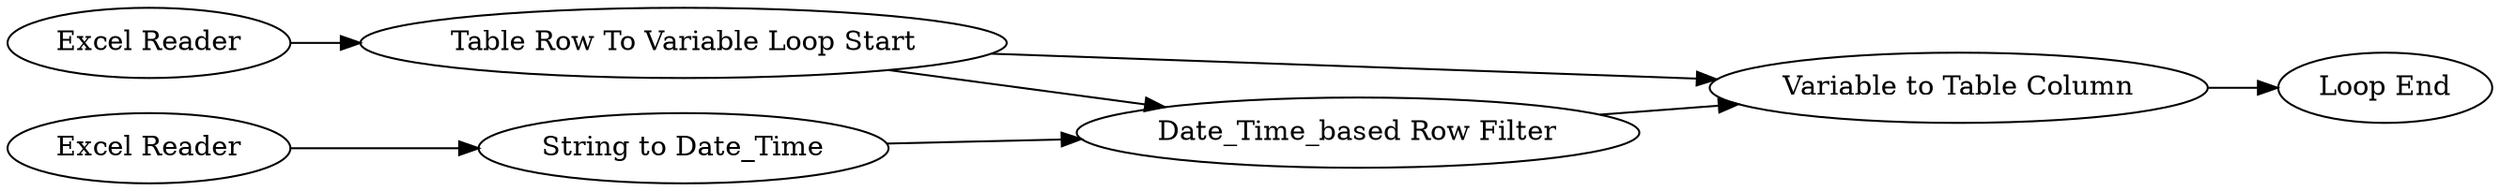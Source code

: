 digraph {
	"-4190458320918061409_9" [label="Variable to Table Column"]
	"-4190458320918061409_4" [label="Date_Time_based Row Filter"]
	"-4190458320918061409_6" [label="Table Row To Variable Loop Start"]
	"-4190458320918061409_10" [label="Loop End"]
	"-4190458320918061409_2" [label="Excel Reader"]
	"-4190458320918061409_3" [label="String to Date_Time"]
	"-4190458320918061409_1" [label="Excel Reader"]
	"-4190458320918061409_6" -> "-4190458320918061409_9"
	"-4190458320918061409_4" -> "-4190458320918061409_9"
	"-4190458320918061409_9" -> "-4190458320918061409_10"
	"-4190458320918061409_1" -> "-4190458320918061409_3"
	"-4190458320918061409_2" -> "-4190458320918061409_6"
	"-4190458320918061409_6" -> "-4190458320918061409_4"
	"-4190458320918061409_3" -> "-4190458320918061409_4"
	rankdir=LR
}
